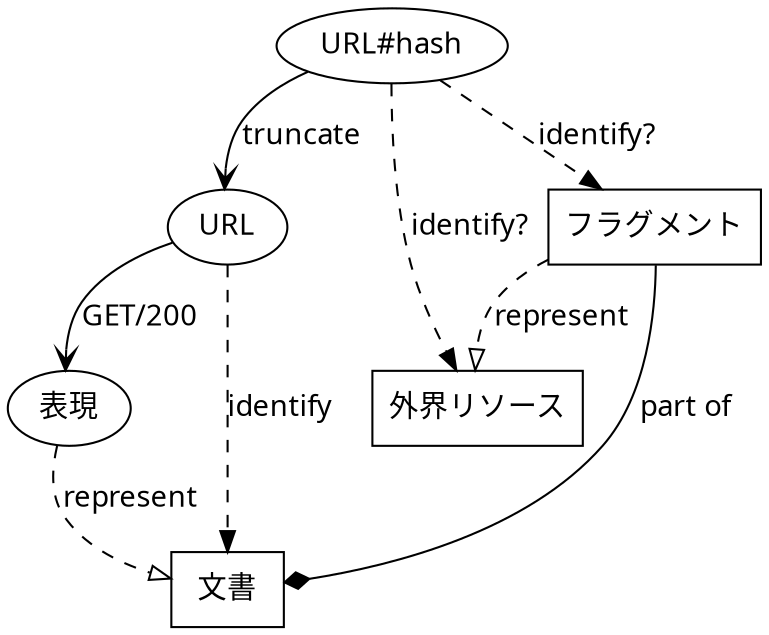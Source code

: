 digraph HashMethod {

  graph [fontname="Yu Gothic"]
  node [fontname="Yu Gothic"]
  edge [fontname="Yu Gothic", arrowhead=vee]

  {
    "URL" [shape=ellipse]
    "表現" [shape=ellipse]
    "文書" [shape=box]

    "URL#hash" [shape=ellipse]
    "外界リソース" [shape=box]

    "フラグメント" [shape=box]
  }

  "URL" -> "文書" [label=identify, arrowhead=normal, style=dashed]
  "URL" -> "表現" [label="GET/200"]
  "表現" -> "文書" [label=represent, arrowhead=onormal, style=dashed]

  "URL#hash" -> "フラグメント" [label="identify?", arrowhead=normal, style=dashed]
  "URL#hash" -> "外界リソース" [label="identify?", arrowhead=normal, style=dashed]
  "URL#hash" -> "URL" [label=truncate]

  "フラグメント" -> "文書" [label="part of", arrowhead=diamond]
  "フラグメント" -> "外界リソース" [label=represent, arrowhead=onormal, style=dashed]
}